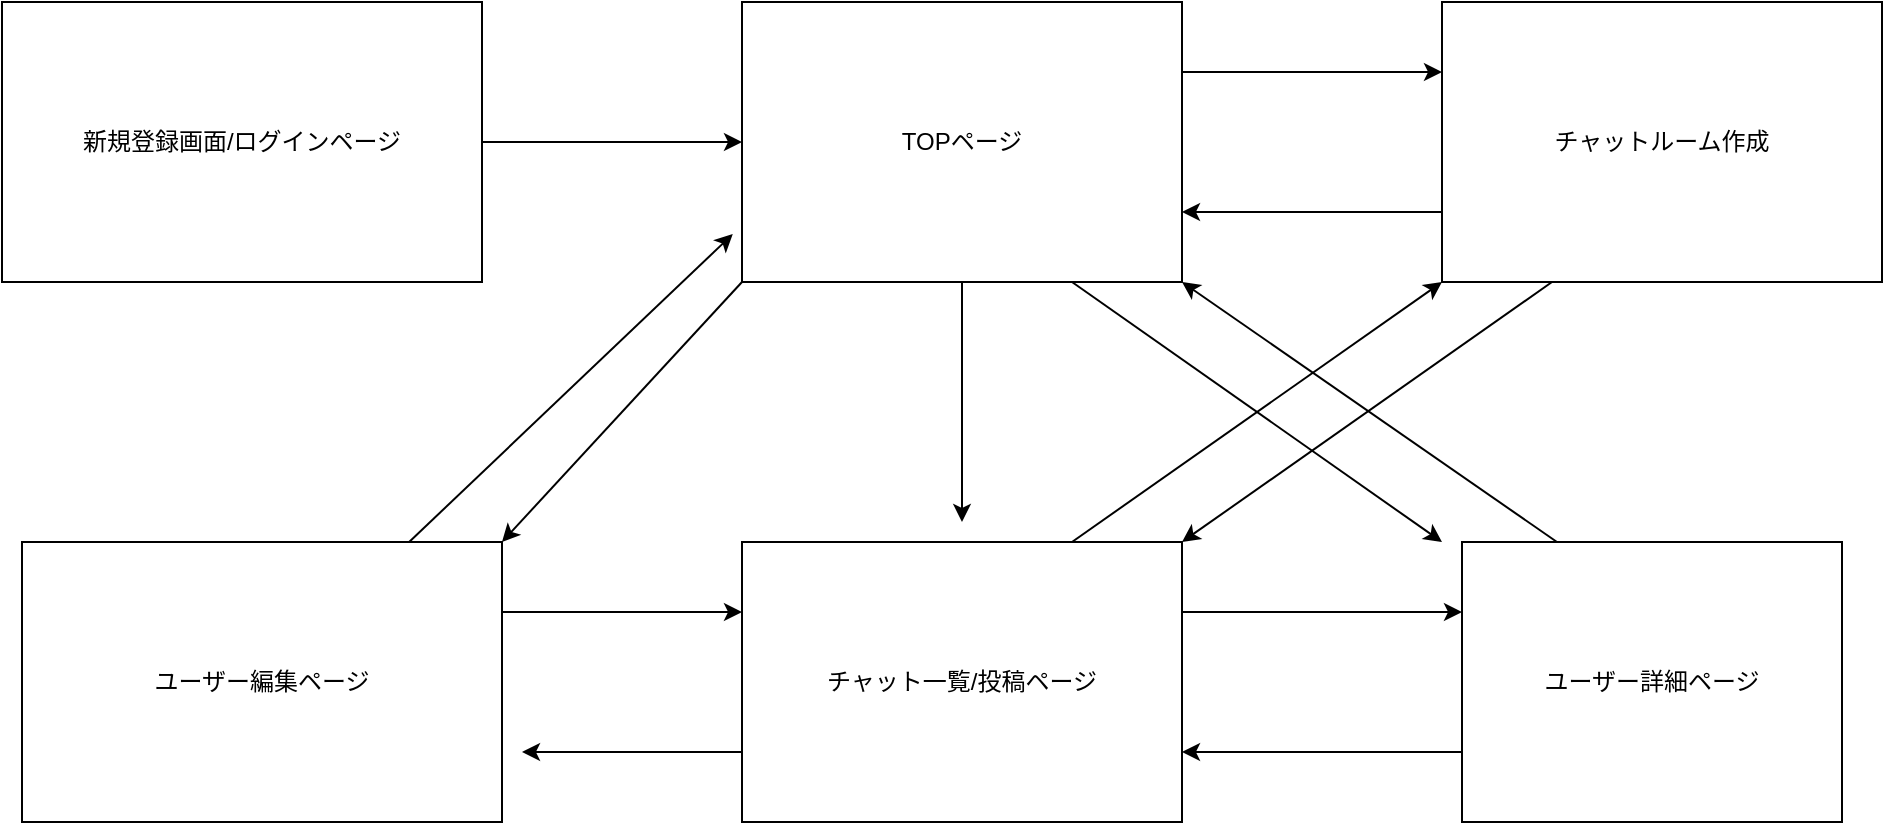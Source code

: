 <mxfile>
    <diagram id="ITJvvHTBV077WKS4Vugd" name="ページ1">
        <mxGraphModel dx="459" dy="396" grid="1" gridSize="10" guides="1" tooltips="1" connect="1" arrows="1" fold="1" page="1" pageScale="1" pageWidth="827" pageHeight="1169" math="0" shadow="0">
            <root>
                <mxCell id="0"/>
                <mxCell id="1" parent="0"/>
                <mxCell id="4" style="edgeStyle=none;html=1;" edge="1" parent="1" source="2" target="5">
                    <mxGeometry relative="1" as="geometry">
                        <mxPoint x="460" y="90" as="targetPoint"/>
                    </mxGeometry>
                </mxCell>
                <mxCell id="2" value="新規登録画面/ログインページ" style="rounded=0;whiteSpace=wrap;html=1;" vertex="1" parent="1">
                    <mxGeometry x="30" y="20" width="240" height="140" as="geometry"/>
                </mxCell>
                <mxCell id="6" style="edgeStyle=none;html=1;" edge="1" parent="1" source="5">
                    <mxGeometry relative="1" as="geometry">
                        <mxPoint x="510" y="280" as="targetPoint"/>
                    </mxGeometry>
                </mxCell>
                <mxCell id="13" style="edgeStyle=none;html=1;exitX=0;exitY=1;exitDx=0;exitDy=0;entryX=1;entryY=0;entryDx=0;entryDy=0;" edge="1" parent="1" source="5" target="11">
                    <mxGeometry relative="1" as="geometry"/>
                </mxCell>
                <mxCell id="21" style="edgeStyle=none;html=1;exitX=1;exitY=0.25;exitDx=0;exitDy=0;entryX=0;entryY=0.25;entryDx=0;entryDy=0;" edge="1" parent="1" source="5" target="10">
                    <mxGeometry relative="1" as="geometry"/>
                </mxCell>
                <mxCell id="29" style="edgeStyle=none;html=1;exitX=0.75;exitY=1;exitDx=0;exitDy=0;" edge="1" parent="1" source="5">
                    <mxGeometry relative="1" as="geometry">
                        <mxPoint x="750" y="290" as="targetPoint"/>
                    </mxGeometry>
                </mxCell>
                <mxCell id="5" value="TOPページ" style="rounded=0;whiteSpace=wrap;html=1;" vertex="1" parent="1">
                    <mxGeometry x="400" y="20" width="220" height="140" as="geometry"/>
                </mxCell>
                <mxCell id="15" style="edgeStyle=none;html=1;exitX=0;exitY=0.75;exitDx=0;exitDy=0;" edge="1" parent="1" source="7">
                    <mxGeometry relative="1" as="geometry">
                        <mxPoint x="290" y="395" as="targetPoint"/>
                    </mxGeometry>
                </mxCell>
                <mxCell id="24" style="edgeStyle=none;html=1;exitX=0.75;exitY=0;exitDx=0;exitDy=0;entryX=0;entryY=1;entryDx=0;entryDy=0;" edge="1" parent="1" source="7" target="10">
                    <mxGeometry relative="1" as="geometry"/>
                </mxCell>
                <mxCell id="26" style="edgeStyle=none;html=1;exitX=1;exitY=0.25;exitDx=0;exitDy=0;entryX=0;entryY=0.25;entryDx=0;entryDy=0;" edge="1" parent="1" source="7" target="9">
                    <mxGeometry relative="1" as="geometry"/>
                </mxCell>
                <mxCell id="7" value="チャット一覧/投稿ページ" style="rounded=0;whiteSpace=wrap;html=1;" vertex="1" parent="1">
                    <mxGeometry x="400" y="290" width="220" height="140" as="geometry"/>
                </mxCell>
                <mxCell id="27" style="edgeStyle=none;html=1;exitX=0;exitY=0.75;exitDx=0;exitDy=0;entryX=1;entryY=0.75;entryDx=0;entryDy=0;" edge="1" parent="1" source="9" target="7">
                    <mxGeometry relative="1" as="geometry">
                        <mxPoint x="630" y="395" as="targetPoint"/>
                    </mxGeometry>
                </mxCell>
                <mxCell id="28" style="edgeStyle=none;html=1;exitX=0.25;exitY=0;exitDx=0;exitDy=0;entryX=1;entryY=1;entryDx=0;entryDy=0;" edge="1" parent="1" source="9" target="5">
                    <mxGeometry relative="1" as="geometry"/>
                </mxCell>
                <mxCell id="9" value="ユーザー詳細ページ" style="rounded=0;whiteSpace=wrap;html=1;" vertex="1" parent="1">
                    <mxGeometry x="760" y="290" width="190" height="140" as="geometry"/>
                </mxCell>
                <mxCell id="22" style="edgeStyle=none;html=1;exitX=0;exitY=0.75;exitDx=0;exitDy=0;entryX=1;entryY=0.75;entryDx=0;entryDy=0;" edge="1" parent="1" source="10" target="5">
                    <mxGeometry relative="1" as="geometry"/>
                </mxCell>
                <mxCell id="25" style="edgeStyle=none;html=1;exitX=0.25;exitY=1;exitDx=0;exitDy=0;entryX=1;entryY=0;entryDx=0;entryDy=0;" edge="1" parent="1" source="10" target="7">
                    <mxGeometry relative="1" as="geometry"/>
                </mxCell>
                <mxCell id="10" value="チャットルーム作成" style="rounded=0;whiteSpace=wrap;html=1;" vertex="1" parent="1">
                    <mxGeometry x="750" y="20" width="220" height="140" as="geometry"/>
                </mxCell>
                <mxCell id="12" style="edgeStyle=none;html=1;entryX=-0.021;entryY=0.829;entryDx=0;entryDy=0;entryPerimeter=0;" edge="1" parent="1" source="11" target="5">
                    <mxGeometry relative="1" as="geometry"/>
                </mxCell>
                <mxCell id="16" style="edgeStyle=none;html=1;exitX=1;exitY=0.25;exitDx=0;exitDy=0;entryX=0;entryY=0.25;entryDx=0;entryDy=0;" edge="1" parent="1" source="11" target="7">
                    <mxGeometry relative="1" as="geometry"/>
                </mxCell>
                <mxCell id="11" value="ユーザー編集ページ" style="rounded=0;whiteSpace=wrap;html=1;" vertex="1" parent="1">
                    <mxGeometry x="40" y="290" width="240" height="140" as="geometry"/>
                </mxCell>
            </root>
        </mxGraphModel>
    </diagram>
</mxfile>
